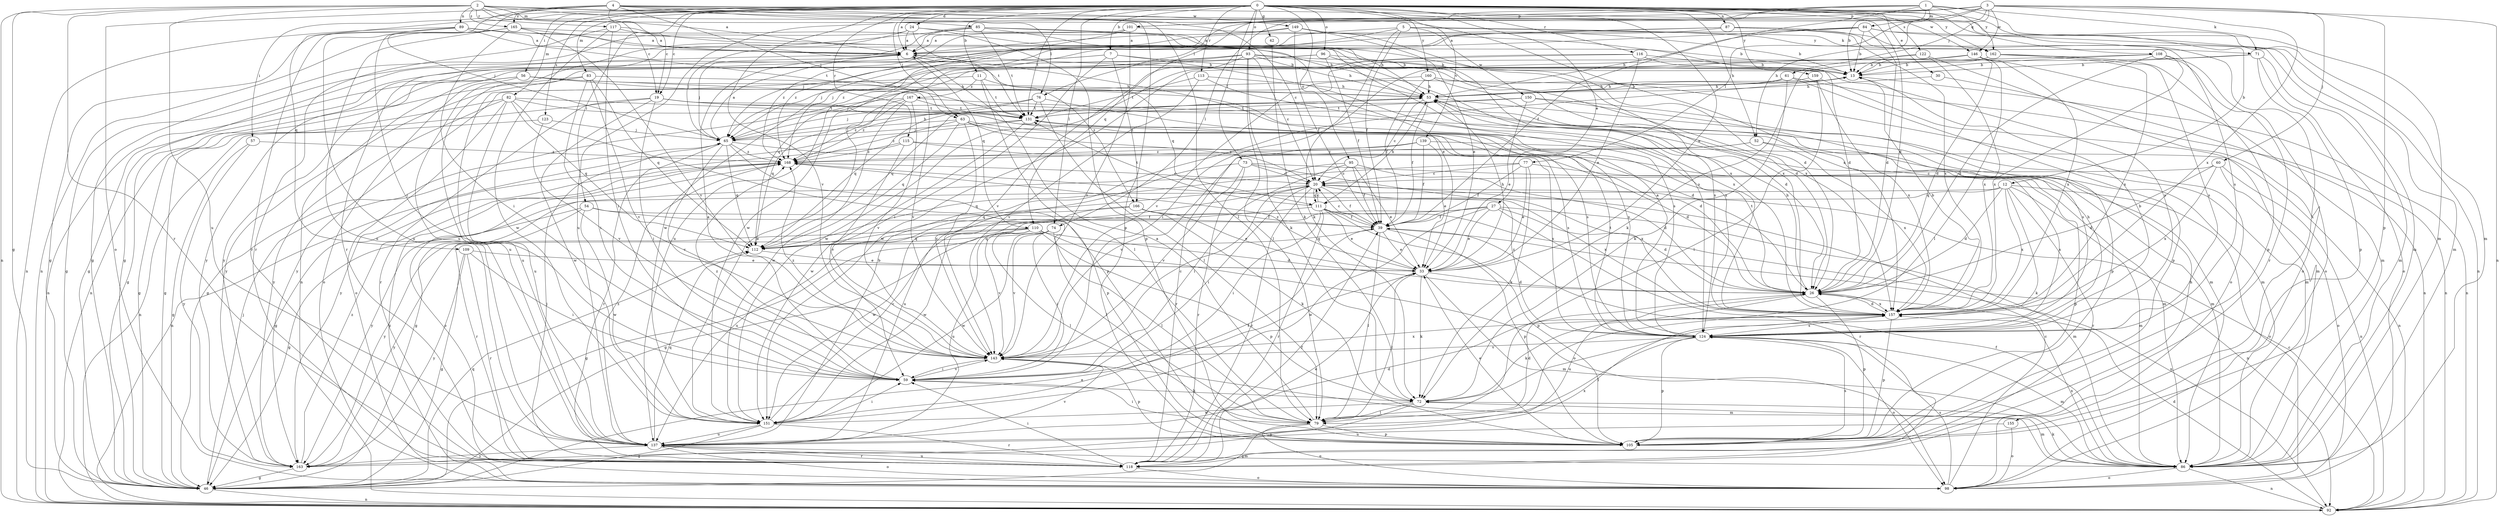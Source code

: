 strict digraph  {
0;
1;
2;
3;
4;
5;
6;
7;
11;
12;
13;
19;
20;
24;
26;
27;
30;
33;
39;
42;
46;
52;
53;
54;
56;
57;
59;
60;
61;
63;
65;
71;
72;
73;
74;
76;
77;
79;
82;
83;
84;
85;
86;
87;
89;
92;
93;
95;
96;
98;
101;
105;
108;
109;
110;
111;
112;
113;
115;
116;
117;
118;
122;
123;
124;
131;
137;
139;
143;
146;
149;
150;
151;
155;
157;
159;
160;
162;
163;
165;
166;
167;
168;
0 -> 6  [label=a];
0 -> 7  [label=b];
0 -> 11  [label=b];
0 -> 19  [label=c];
0 -> 24  [label=d];
0 -> 26  [label=d];
0 -> 27  [label=e];
0 -> 30  [label=e];
0 -> 33  [label=e];
0 -> 42  [label=g];
0 -> 52  [label=h];
0 -> 54  [label=i];
0 -> 56  [label=i];
0 -> 57  [label=i];
0 -> 73  [label=l];
0 -> 74  [label=l];
0 -> 82  [label=m];
0 -> 83  [label=m];
0 -> 87  [label=n];
0 -> 93  [label=o];
0 -> 95  [label=o];
0 -> 96  [label=o];
0 -> 108  [label=q];
0 -> 109  [label=q];
0 -> 113  [label=r];
0 -> 115  [label=r];
0 -> 116  [label=r];
0 -> 122  [label=s];
0 -> 123  [label=s];
0 -> 131  [label=t];
0 -> 139  [label=v];
0 -> 143  [label=v];
0 -> 146  [label=w];
0 -> 155  [label=x];
0 -> 159  [label=y];
0 -> 160  [label=y];
0 -> 162  [label=y];
1 -> 12  [label=b];
1 -> 13  [label=b];
1 -> 39  [label=f];
1 -> 71  [label=k];
1 -> 74  [label=l];
1 -> 84  [label=m];
1 -> 101  [label=p];
1 -> 110  [label=q];
1 -> 162  [label=y];
2 -> 6  [label=a];
2 -> 19  [label=c];
2 -> 46  [label=g];
2 -> 76  [label=l];
2 -> 85  [label=m];
2 -> 86  [label=m];
2 -> 89  [label=n];
2 -> 92  [label=n];
2 -> 117  [label=r];
2 -> 118  [label=r];
2 -> 137  [label=u];
2 -> 157  [label=x];
2 -> 165  [label=z];
3 -> 52  [label=h];
3 -> 60  [label=j];
3 -> 61  [label=j];
3 -> 63  [label=j];
3 -> 76  [label=l];
3 -> 77  [label=l];
3 -> 92  [label=n];
3 -> 101  [label=p];
3 -> 105  [label=p];
3 -> 137  [label=u];
3 -> 146  [label=w];
3 -> 157  [label=x];
4 -> 19  [label=c];
4 -> 20  [label=c];
4 -> 59  [label=i];
4 -> 63  [label=j];
4 -> 65  [label=j];
4 -> 79  [label=l];
4 -> 86  [label=m];
4 -> 98  [label=o];
4 -> 105  [label=p];
4 -> 149  [label=w];
4 -> 165  [label=z];
5 -> 39  [label=f];
5 -> 65  [label=j];
5 -> 71  [label=k];
5 -> 72  [label=k];
5 -> 150  [label=w];
5 -> 151  [label=w];
5 -> 162  [label=y];
6 -> 13  [label=b];
6 -> 46  [label=g];
6 -> 65  [label=j];
6 -> 110  [label=q];
6 -> 166  [label=z];
7 -> 13  [label=b];
7 -> 46  [label=g];
7 -> 59  [label=i];
7 -> 157  [label=x];
7 -> 163  [label=y];
7 -> 166  [label=z];
11 -> 79  [label=l];
11 -> 111  [label=q];
11 -> 131  [label=t];
11 -> 137  [label=u];
11 -> 167  [label=z];
12 -> 26  [label=d];
12 -> 72  [label=k];
12 -> 86  [label=m];
12 -> 98  [label=o];
12 -> 111  [label=q];
12 -> 118  [label=r];
12 -> 157  [label=x];
12 -> 163  [label=y];
13 -> 53  [label=h];
13 -> 92  [label=n];
19 -> 46  [label=g];
19 -> 59  [label=i];
19 -> 86  [label=m];
19 -> 118  [label=r];
19 -> 124  [label=s];
19 -> 131  [label=t];
19 -> 151  [label=w];
20 -> 39  [label=f];
20 -> 59  [label=i];
20 -> 111  [label=q];
20 -> 112  [label=q];
20 -> 118  [label=r];
20 -> 157  [label=x];
24 -> 6  [label=a];
24 -> 13  [label=b];
24 -> 46  [label=g];
24 -> 105  [label=p];
24 -> 131  [label=t];
24 -> 137  [label=u];
26 -> 53  [label=h];
26 -> 105  [label=p];
26 -> 131  [label=t];
26 -> 137  [label=u];
26 -> 157  [label=x];
27 -> 26  [label=d];
27 -> 33  [label=e];
27 -> 39  [label=f];
27 -> 46  [label=g];
27 -> 86  [label=m];
27 -> 118  [label=r];
27 -> 151  [label=w];
27 -> 163  [label=y];
30 -> 53  [label=h];
30 -> 92  [label=n];
33 -> 26  [label=d];
33 -> 53  [label=h];
33 -> 72  [label=k];
33 -> 79  [label=l];
33 -> 86  [label=m];
33 -> 168  [label=z];
39 -> 20  [label=c];
39 -> 33  [label=e];
39 -> 79  [label=l];
39 -> 92  [label=n];
39 -> 105  [label=p];
39 -> 112  [label=q];
42 -> 72  [label=k];
46 -> 33  [label=e];
46 -> 65  [label=j];
46 -> 92  [label=n];
46 -> 112  [label=q];
52 -> 86  [label=m];
52 -> 143  [label=v];
52 -> 157  [label=x];
52 -> 168  [label=z];
53 -> 13  [label=b];
53 -> 20  [label=c];
53 -> 39  [label=f];
53 -> 86  [label=m];
53 -> 112  [label=q];
53 -> 131  [label=t];
54 -> 39  [label=f];
54 -> 46  [label=g];
54 -> 79  [label=l];
54 -> 118  [label=r];
54 -> 151  [label=w];
56 -> 46  [label=g];
56 -> 53  [label=h];
56 -> 92  [label=n];
56 -> 98  [label=o];
56 -> 143  [label=v];
56 -> 157  [label=x];
57 -> 46  [label=g];
57 -> 163  [label=y];
57 -> 168  [label=z];
59 -> 6  [label=a];
59 -> 72  [label=k];
59 -> 143  [label=v];
59 -> 168  [label=z];
60 -> 20  [label=c];
60 -> 26  [label=d];
60 -> 92  [label=n];
60 -> 98  [label=o];
60 -> 157  [label=x];
61 -> 53  [label=h];
61 -> 72  [label=k];
61 -> 92  [label=n];
61 -> 105  [label=p];
61 -> 163  [label=y];
63 -> 20  [label=c];
63 -> 26  [label=d];
63 -> 65  [label=j];
63 -> 112  [label=q];
63 -> 124  [label=s];
63 -> 143  [label=v];
63 -> 168  [label=z];
65 -> 6  [label=a];
65 -> 53  [label=h];
65 -> 86  [label=m];
65 -> 105  [label=p];
65 -> 112  [label=q];
65 -> 118  [label=r];
65 -> 143  [label=v];
65 -> 168  [label=z];
71 -> 13  [label=b];
71 -> 86  [label=m];
71 -> 98  [label=o];
71 -> 105  [label=p];
71 -> 151  [label=w];
72 -> 79  [label=l];
72 -> 86  [label=m];
72 -> 151  [label=w];
72 -> 163  [label=y];
73 -> 20  [label=c];
73 -> 118  [label=r];
73 -> 124  [label=s];
73 -> 137  [label=u];
73 -> 143  [label=v];
73 -> 157  [label=x];
74 -> 59  [label=i];
74 -> 79  [label=l];
74 -> 112  [label=q];
74 -> 143  [label=v];
74 -> 151  [label=w];
76 -> 65  [label=j];
76 -> 79  [label=l];
76 -> 124  [label=s];
76 -> 131  [label=t];
76 -> 168  [label=z];
77 -> 20  [label=c];
77 -> 33  [label=e];
77 -> 39  [label=f];
77 -> 72  [label=k];
77 -> 105  [label=p];
77 -> 112  [label=q];
79 -> 6  [label=a];
79 -> 26  [label=d];
79 -> 46  [label=g];
79 -> 59  [label=i];
79 -> 98  [label=o];
79 -> 105  [label=p];
82 -> 26  [label=d];
82 -> 46  [label=g];
82 -> 98  [label=o];
82 -> 105  [label=p];
82 -> 112  [label=q];
82 -> 131  [label=t];
82 -> 137  [label=u];
82 -> 163  [label=y];
83 -> 53  [label=h];
83 -> 59  [label=i];
83 -> 92  [label=n];
83 -> 112  [label=q];
83 -> 143  [label=v];
83 -> 163  [label=y];
84 -> 6  [label=a];
84 -> 13  [label=b];
84 -> 26  [label=d];
84 -> 53  [label=h];
84 -> 86  [label=m];
84 -> 92  [label=n];
84 -> 151  [label=w];
85 -> 6  [label=a];
85 -> 26  [label=d];
85 -> 33  [label=e];
85 -> 53  [label=h];
85 -> 65  [label=j];
85 -> 118  [label=r];
85 -> 131  [label=t];
86 -> 39  [label=f];
86 -> 72  [label=k];
86 -> 92  [label=n];
86 -> 98  [label=o];
86 -> 157  [label=x];
87 -> 6  [label=a];
87 -> 46  [label=g];
87 -> 86  [label=m];
87 -> 124  [label=s];
87 -> 157  [label=x];
87 -> 168  [label=z];
89 -> 6  [label=a];
89 -> 46  [label=g];
89 -> 53  [label=h];
89 -> 92  [label=n];
89 -> 118  [label=r];
89 -> 131  [label=t];
89 -> 137  [label=u];
89 -> 157  [label=x];
92 -> 20  [label=c];
92 -> 26  [label=d];
93 -> 13  [label=b];
93 -> 20  [label=c];
93 -> 26  [label=d];
93 -> 53  [label=h];
93 -> 65  [label=j];
93 -> 72  [label=k];
93 -> 79  [label=l];
93 -> 137  [label=u];
93 -> 143  [label=v];
93 -> 151  [label=w];
95 -> 20  [label=c];
95 -> 26  [label=d];
95 -> 33  [label=e];
95 -> 39  [label=f];
95 -> 46  [label=g];
95 -> 59  [label=i];
96 -> 13  [label=b];
96 -> 39  [label=f];
96 -> 92  [label=n];
96 -> 124  [label=s];
96 -> 163  [label=y];
98 -> 20  [label=c];
98 -> 124  [label=s];
98 -> 168  [label=z];
101 -> 6  [label=a];
101 -> 13  [label=b];
101 -> 137  [label=u];
101 -> 143  [label=v];
101 -> 168  [label=z];
105 -> 33  [label=e];
105 -> 124  [label=s];
108 -> 13  [label=b];
108 -> 26  [label=d];
108 -> 72  [label=k];
108 -> 98  [label=o];
108 -> 118  [label=r];
108 -> 157  [label=x];
109 -> 33  [label=e];
109 -> 46  [label=g];
109 -> 59  [label=i];
109 -> 118  [label=r];
109 -> 163  [label=y];
110 -> 26  [label=d];
110 -> 46  [label=g];
110 -> 79  [label=l];
110 -> 98  [label=o];
110 -> 105  [label=p];
110 -> 112  [label=q];
110 -> 137  [label=u];
110 -> 143  [label=v];
110 -> 163  [label=y];
111 -> 20  [label=c];
111 -> 33  [label=e];
111 -> 39  [label=f];
111 -> 53  [label=h];
111 -> 59  [label=i];
111 -> 92  [label=n];
111 -> 105  [label=p];
111 -> 118  [label=r];
111 -> 131  [label=t];
111 -> 151  [label=w];
112 -> 33  [label=e];
113 -> 53  [label=h];
113 -> 124  [label=s];
113 -> 131  [label=t];
113 -> 143  [label=v];
115 -> 26  [label=d];
115 -> 92  [label=n];
115 -> 124  [label=s];
115 -> 143  [label=v];
115 -> 168  [label=z];
116 -> 13  [label=b];
116 -> 33  [label=e];
116 -> 112  [label=q];
116 -> 124  [label=s];
116 -> 151  [label=w];
117 -> 6  [label=a];
117 -> 59  [label=i];
117 -> 118  [label=r];
117 -> 124  [label=s];
117 -> 151  [label=w];
118 -> 33  [label=e];
118 -> 39  [label=f];
118 -> 53  [label=h];
118 -> 59  [label=i];
118 -> 65  [label=j];
118 -> 98  [label=o];
118 -> 137  [label=u];
122 -> 13  [label=b];
122 -> 59  [label=i];
122 -> 98  [label=o];
122 -> 157  [label=x];
123 -> 65  [label=j];
123 -> 92  [label=n];
123 -> 143  [label=v];
124 -> 6  [label=a];
124 -> 13  [label=b];
124 -> 53  [label=h];
124 -> 79  [label=l];
124 -> 86  [label=m];
124 -> 98  [label=o];
124 -> 105  [label=p];
124 -> 131  [label=t];
124 -> 143  [label=v];
124 -> 168  [label=z];
131 -> 65  [label=j];
131 -> 151  [label=w];
131 -> 163  [label=y];
137 -> 13  [label=b];
137 -> 26  [label=d];
137 -> 86  [label=m];
137 -> 98  [label=o];
137 -> 112  [label=q];
137 -> 118  [label=r];
137 -> 143  [label=v];
137 -> 163  [label=y];
137 -> 168  [label=z];
139 -> 33  [label=e];
139 -> 39  [label=f];
139 -> 92  [label=n];
139 -> 118  [label=r];
139 -> 168  [label=z];
143 -> 20  [label=c];
143 -> 59  [label=i];
143 -> 86  [label=m];
143 -> 105  [label=p];
143 -> 157  [label=x];
143 -> 168  [label=z];
146 -> 13  [label=b];
146 -> 26  [label=d];
146 -> 79  [label=l];
146 -> 86  [label=m];
146 -> 143  [label=v];
146 -> 157  [label=x];
149 -> 6  [label=a];
149 -> 26  [label=d];
149 -> 33  [label=e];
149 -> 39  [label=f];
149 -> 157  [label=x];
149 -> 168  [label=z];
150 -> 33  [label=e];
150 -> 105  [label=p];
150 -> 112  [label=q];
150 -> 124  [label=s];
150 -> 131  [label=t];
151 -> 20  [label=c];
151 -> 39  [label=f];
151 -> 46  [label=g];
151 -> 59  [label=i];
151 -> 118  [label=r];
151 -> 137  [label=u];
155 -> 98  [label=o];
155 -> 137  [label=u];
157 -> 13  [label=b];
157 -> 26  [label=d];
157 -> 72  [label=k];
157 -> 105  [label=p];
157 -> 124  [label=s];
159 -> 53  [label=h];
159 -> 79  [label=l];
159 -> 86  [label=m];
159 -> 157  [label=x];
160 -> 26  [label=d];
160 -> 39  [label=f];
160 -> 53  [label=h];
160 -> 65  [label=j];
160 -> 98  [label=o];
162 -> 13  [label=b];
162 -> 65  [label=j];
162 -> 105  [label=p];
162 -> 124  [label=s];
162 -> 157  [label=x];
163 -> 46  [label=g];
163 -> 157  [label=x];
163 -> 168  [label=z];
165 -> 6  [label=a];
165 -> 59  [label=i];
165 -> 92  [label=n];
165 -> 137  [label=u];
165 -> 143  [label=v];
165 -> 157  [label=x];
166 -> 33  [label=e];
166 -> 39  [label=f];
166 -> 72  [label=k];
166 -> 137  [label=u];
166 -> 151  [label=w];
167 -> 46  [label=g];
167 -> 86  [label=m];
167 -> 112  [label=q];
167 -> 131  [label=t];
167 -> 143  [label=v];
167 -> 151  [label=w];
167 -> 168  [label=z];
168 -> 20  [label=c];
168 -> 46  [label=g];
168 -> 98  [label=o];
}
